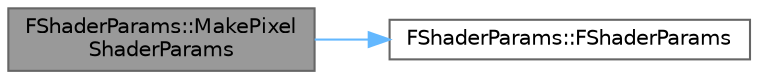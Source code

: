 digraph "FShaderParams::MakePixelShaderParams"
{
 // INTERACTIVE_SVG=YES
 // LATEX_PDF_SIZE
  bgcolor="transparent";
  edge [fontname=Helvetica,fontsize=10,labelfontname=Helvetica,labelfontsize=10];
  node [fontname=Helvetica,fontsize=10,shape=box,height=0.2,width=0.4];
  rankdir="LR";
  Node1 [id="Node000001",label="FShaderParams::MakePixel\lShaderParams",height=0.2,width=0.4,color="gray40", fillcolor="grey60", style="filled", fontcolor="black",tooltip=" "];
  Node1 -> Node2 [id="edge1_Node000001_Node000002",color="steelblue1",style="solid",tooltip=" "];
  Node2 [id="Node000002",label="FShaderParams::FShaderParams",height=0.2,width=0.4,color="grey40", fillcolor="white", style="filled",URL="$de/d3f/structFShaderParams.html#accf9fc4366976abe86a0d04c5239485d",tooltip=" "];
}
